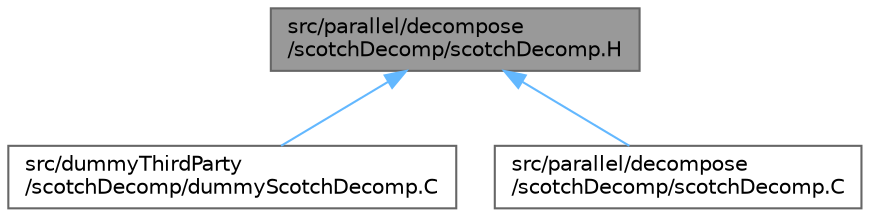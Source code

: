 digraph "src/parallel/decompose/scotchDecomp/scotchDecomp.H"
{
 // LATEX_PDF_SIZE
  bgcolor="transparent";
  edge [fontname=Helvetica,fontsize=10,labelfontname=Helvetica,labelfontsize=10];
  node [fontname=Helvetica,fontsize=10,shape=box,height=0.2,width=0.4];
  Node1 [id="Node000001",label="src/parallel/decompose\l/scotchDecomp/scotchDecomp.H",height=0.2,width=0.4,color="gray40", fillcolor="grey60", style="filled", fontcolor="black",tooltip=" "];
  Node1 -> Node2 [id="edge1_Node000001_Node000002",dir="back",color="steelblue1",style="solid",tooltip=" "];
  Node2 [id="Node000002",label="src/dummyThirdParty\l/scotchDecomp/dummyScotchDecomp.C",height=0.2,width=0.4,color="grey40", fillcolor="white", style="filled",URL="$dummyScotchDecomp_8C.html",tooltip=" "];
  Node1 -> Node3 [id="edge2_Node000001_Node000003",dir="back",color="steelblue1",style="solid",tooltip=" "];
  Node3 [id="Node000003",label="src/parallel/decompose\l/scotchDecomp/scotchDecomp.C",height=0.2,width=0.4,color="grey40", fillcolor="white", style="filled",URL="$scotchDecomp_8C.html",tooltip=" "];
}
